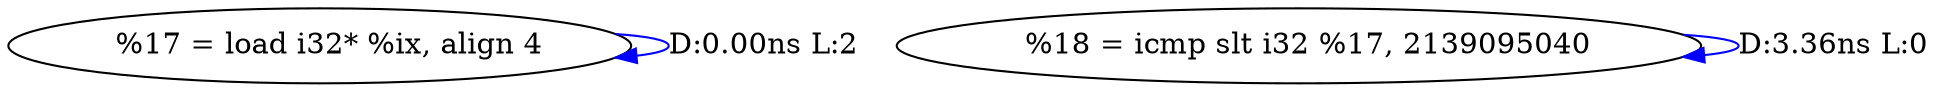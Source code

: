 digraph {
Node0x2ea83e0[label="  %17 = load i32* %ix, align 4"];
Node0x2ea83e0 -> Node0x2ea83e0[label="D:0.00ns L:2",color=blue];
Node0x2ea84c0[label="  %18 = icmp slt i32 %17, 2139095040"];
Node0x2ea84c0 -> Node0x2ea84c0[label="D:3.36ns L:0",color=blue];
}

